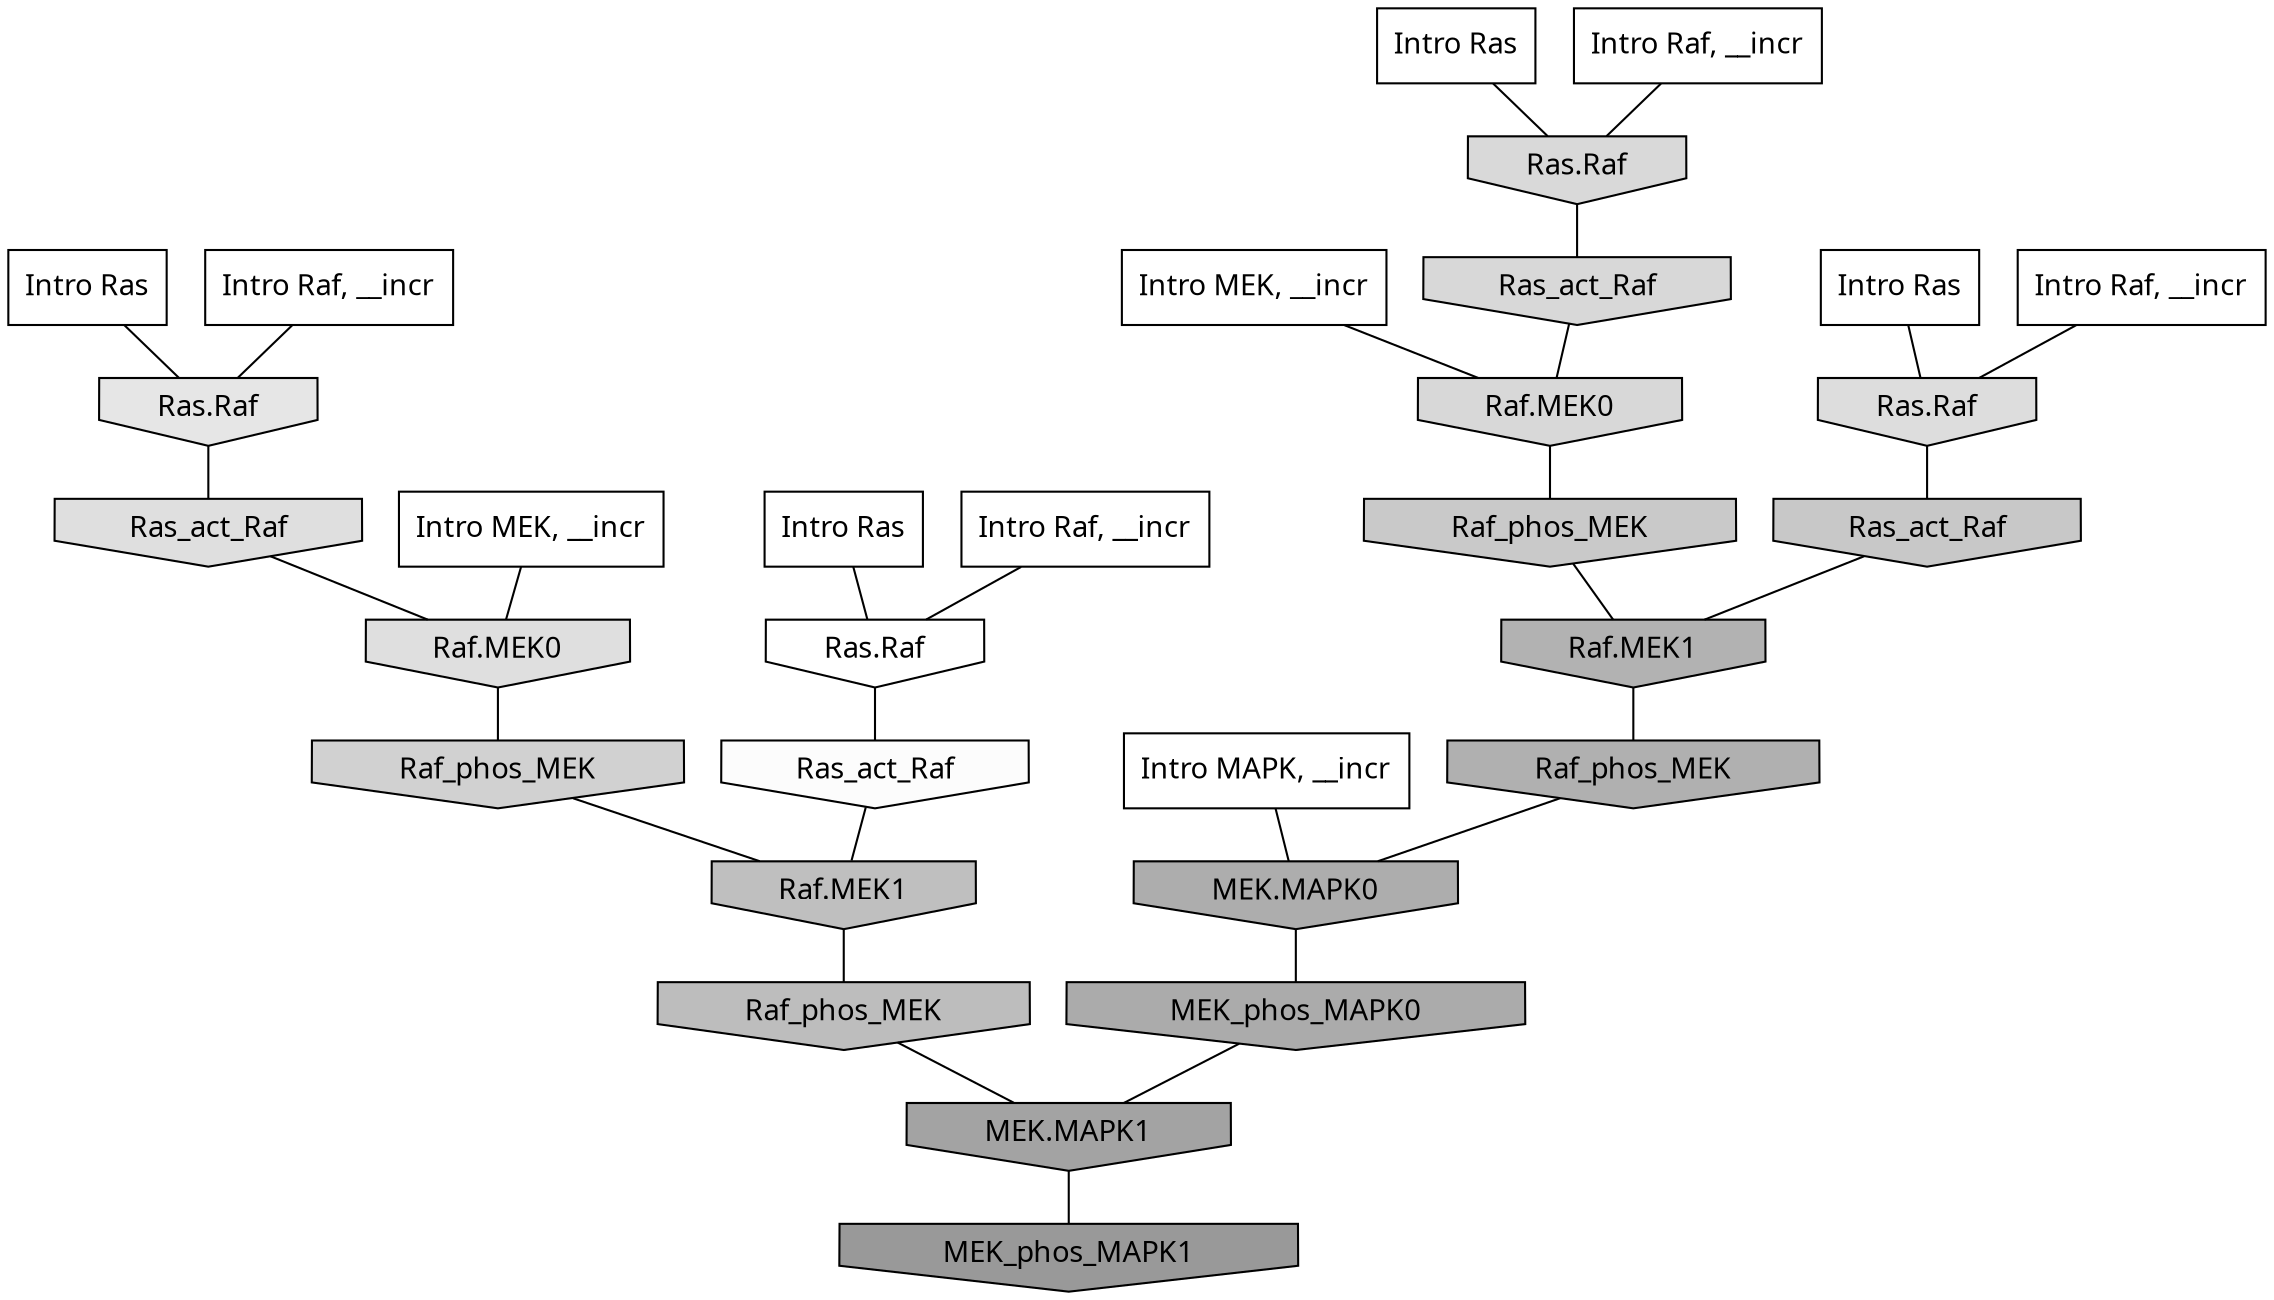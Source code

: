 digraph G{
  rankdir="TB";
  ranksep=0.30;
  node [fontname="CMU Serif"];
  edge [fontname="CMU Serif"];
  
  1 [label="Intro Ras", shape=rectangle, style=filled, fillcolor="0.000 0.000 1.000"]
  
  24 [label="Intro Ras", shape=rectangle, style=filled, fillcolor="0.000 0.000 1.000"]
  
  26 [label="Intro Ras", shape=rectangle, style=filled, fillcolor="0.000 0.000 1.000"]
  
  85 [label="Intro Ras", shape=rectangle, style=filled, fillcolor="0.000 0.000 1.000"]
  
  277 [label="Intro Raf, __incr", shape=rectangle, style=filled, fillcolor="0.000 0.000 1.000"]
  
  323 [label="Intro Raf, __incr", shape=rectangle, style=filled, fillcolor="0.000 0.000 1.000"]
  
  371 [label="Intro Raf, __incr", shape=rectangle, style=filled, fillcolor="0.000 0.000 1.000"]
  
  995 [label="Intro Raf, __incr", shape=rectangle, style=filled, fillcolor="0.000 0.000 1.000"]
  
  1318 [label="Intro MEK, __incr", shape=rectangle, style=filled, fillcolor="0.000 0.000 1.000"]
  
  1968 [label="Intro MEK, __incr", shape=rectangle, style=filled, fillcolor="0.000 0.000 1.000"]
  
  3007 [label="Intro MAPK, __incr", shape=rectangle, style=filled, fillcolor="0.000 0.000 1.000"]
  
  3256 [label="Ras.Raf", shape=invhouse, style=filled, fillcolor="0.000 0.000 1.000"]
  
  3404 [label="Ras_act_Raf", shape=invhouse, style=filled, fillcolor="0.000 0.000 0.986"]
  
  4371 [label="Ras.Raf", shape=invhouse, style=filled, fillcolor="0.000 0.000 0.900"]
  
  4756 [label="Ras_act_Raf", shape=invhouse, style=filled, fillcolor="0.000 0.000 0.875"]
  
  4759 [label="Raf.MEK0", shape=invhouse, style=filled, fillcolor="0.000 0.000 0.875"]
  
  4910 [label="Ras.Raf", shape=invhouse, style=filled, fillcolor="0.000 0.000 0.866"]
  
  5146 [label="Ras.Raf", shape=invhouse, style=filled, fillcolor="0.000 0.000 0.851"]
  
  5231 [label="Ras_act_Raf", shape=invhouse, style=filled, fillcolor="0.000 0.000 0.847"]
  
  5233 [label="Raf.MEK0", shape=invhouse, style=filled, fillcolor="0.000 0.000 0.846"]
  
  5749 [label="Raf_phos_MEK", shape=invhouse, style=filled, fillcolor="0.000 0.000 0.817"]
  
  6370 [label="Raf_phos_MEK", shape=invhouse, style=filled, fillcolor="0.000 0.000 0.787"]
  
  6407 [label="Ras_act_Raf", shape=invhouse, style=filled, fillcolor="0.000 0.000 0.785"]
  
  7455 [label="Raf.MEK1", shape=invhouse, style=filled, fillcolor="0.000 0.000 0.749"]
  
  7702 [label="Raf_phos_MEK", shape=invhouse, style=filled, fillcolor="0.000 0.000 0.741"]
  
  9076 [label="Raf.MEK1", shape=invhouse, style=filled, fillcolor="0.000 0.000 0.699"]
  
  9431 [label="Raf_phos_MEK", shape=invhouse, style=filled, fillcolor="0.000 0.000 0.691"]
  
  10057 [label="MEK.MAPK0", shape=invhouse, style=filled, fillcolor="0.000 0.000 0.678"]
  
  10382 [label="MEK_phos_MAPK0", shape=invhouse, style=filled, fillcolor="0.000 0.000 0.671"]
  
  12123 [label="MEK.MAPK1", shape=invhouse, style=filled, fillcolor="0.000 0.000 0.638"]
  
  14672 [label="MEK_phos_MAPK1", shape=invhouse, style=filled, fillcolor="0.000 0.000 0.600"]
  
  
  12123 -> 14672 [dir=none, color="0.000 0.000 0.000"] 
  10382 -> 12123 [dir=none, color="0.000 0.000 0.000"] 
  10057 -> 10382 [dir=none, color="0.000 0.000 0.000"] 
  9431 -> 10057 [dir=none, color="0.000 0.000 0.000"] 
  9076 -> 9431 [dir=none, color="0.000 0.000 0.000"] 
  7702 -> 12123 [dir=none, color="0.000 0.000 0.000"] 
  7455 -> 7702 [dir=none, color="0.000 0.000 0.000"] 
  6407 -> 9076 [dir=none, color="0.000 0.000 0.000"] 
  6370 -> 9076 [dir=none, color="0.000 0.000 0.000"] 
  5749 -> 7455 [dir=none, color="0.000 0.000 0.000"] 
  5233 -> 6370 [dir=none, color="0.000 0.000 0.000"] 
  5231 -> 5233 [dir=none, color="0.000 0.000 0.000"] 
  5146 -> 5231 [dir=none, color="0.000 0.000 0.000"] 
  4910 -> 6407 [dir=none, color="0.000 0.000 0.000"] 
  4759 -> 5749 [dir=none, color="0.000 0.000 0.000"] 
  4756 -> 4759 [dir=none, color="0.000 0.000 0.000"] 
  4371 -> 4756 [dir=none, color="0.000 0.000 0.000"] 
  3404 -> 7455 [dir=none, color="0.000 0.000 0.000"] 
  3256 -> 3404 [dir=none, color="0.000 0.000 0.000"] 
  3007 -> 10057 [dir=none, color="0.000 0.000 0.000"] 
  1968 -> 4759 [dir=none, color="0.000 0.000 0.000"] 
  1318 -> 5233 [dir=none, color="0.000 0.000 0.000"] 
  995 -> 4910 [dir=none, color="0.000 0.000 0.000"] 
  371 -> 4371 [dir=none, color="0.000 0.000 0.000"] 
  323 -> 5146 [dir=none, color="0.000 0.000 0.000"] 
  277 -> 3256 [dir=none, color="0.000 0.000 0.000"] 
  85 -> 5146 [dir=none, color="0.000 0.000 0.000"] 
  26 -> 4910 [dir=none, color="0.000 0.000 0.000"] 
  24 -> 3256 [dir=none, color="0.000 0.000 0.000"] 
  1 -> 4371 [dir=none, color="0.000 0.000 0.000"] 
  
  }
